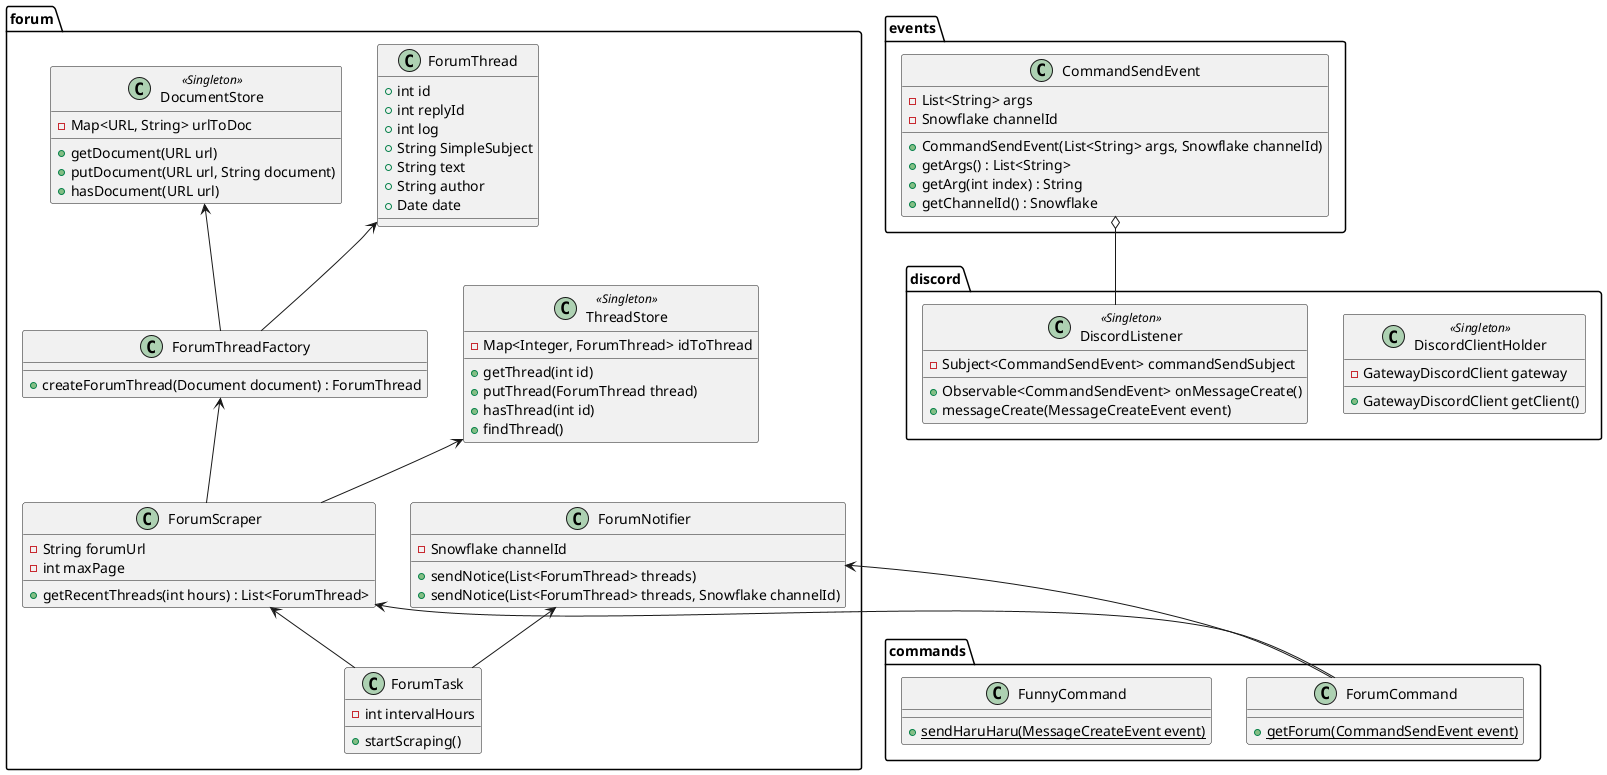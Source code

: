 @startuml MathClubBot3
namespace commands {
    class ForumCommand {
        + {static} getForum(CommandSendEvent event)
    }

    class FunnyCommand {
        + {static} sendHaruHaru(MessageCreateEvent event)
    }
}

namespace discord {
    class DiscordClientHolder <<Singleton>> {
        - GatewayDiscordClient gateway
        + GatewayDiscordClient getClient()
    }

    class DiscordListener <<Singleton>> {
        - Subject<CommandSendEvent> commandSendSubject
        + Observable<CommandSendEvent> onMessageCreate()
        + messageCreate(MessageCreateEvent event)
    }
}

namespace events {
    class CommandSendEvent {
        - List<String> args
        - Snowflake channelId
        + CommandSendEvent(List<String> args, Snowflake channelId)
        + getArgs() : List<String>
        + getArg(int index) : String
        + getChannelId() : Snowflake
    }
}

namespace forum {
    class ForumThread {
        + int id
        + int replyId
        + int log
        + String SimpleSubject
        + String text
        + String author
        + Date date
    }

    class ForumThreadFactory {
        + createForumThread(Document document) : ForumThread
    }

    class ForumScraper {
        - String forumUrl
        - int maxPage
        + getRecentThreads(int hours) : List<ForumThread>
    }

    class ForumNotifier {
        - Snowflake channelId
        + sendNotice(List<ForumThread> threads)
        + sendNotice(List<ForumThread> threads, Snowflake channelId)
    }

    class ForumTask {
        - int intervalHours
        + startScraping()
    }

    class ThreadStore <<Singleton>> {
        - Map<Integer, ForumThread> idToThread
        + getThread(int id)
        + putThread(ForumThread thread)
        + hasThread(int id)
        + findThread()
    }

    class DocumentStore <<Singleton>> {
        - Map<URL, String> urlToDoc
        + getDocument(URL url)
        + putDocument(URL url, String document)
        + hasDocument(URL url)
    }

    ForumThread <-- ForumThreadFactory
    ForumThreadFactory <-- ForumScraper
    ForumScraper <-- ForumTask
    ForumNotifier <-- ForumTask
    ThreadStore <-- ForumScraper
    DocumentStore <-- ForumThreadFactory
}

events.CommandSendEvent o-- discord.DiscordListener
forum.ForumScraper <-- commands.ForumCommand
forum.ForumNotifier <-- commands.ForumCommand
@enduml